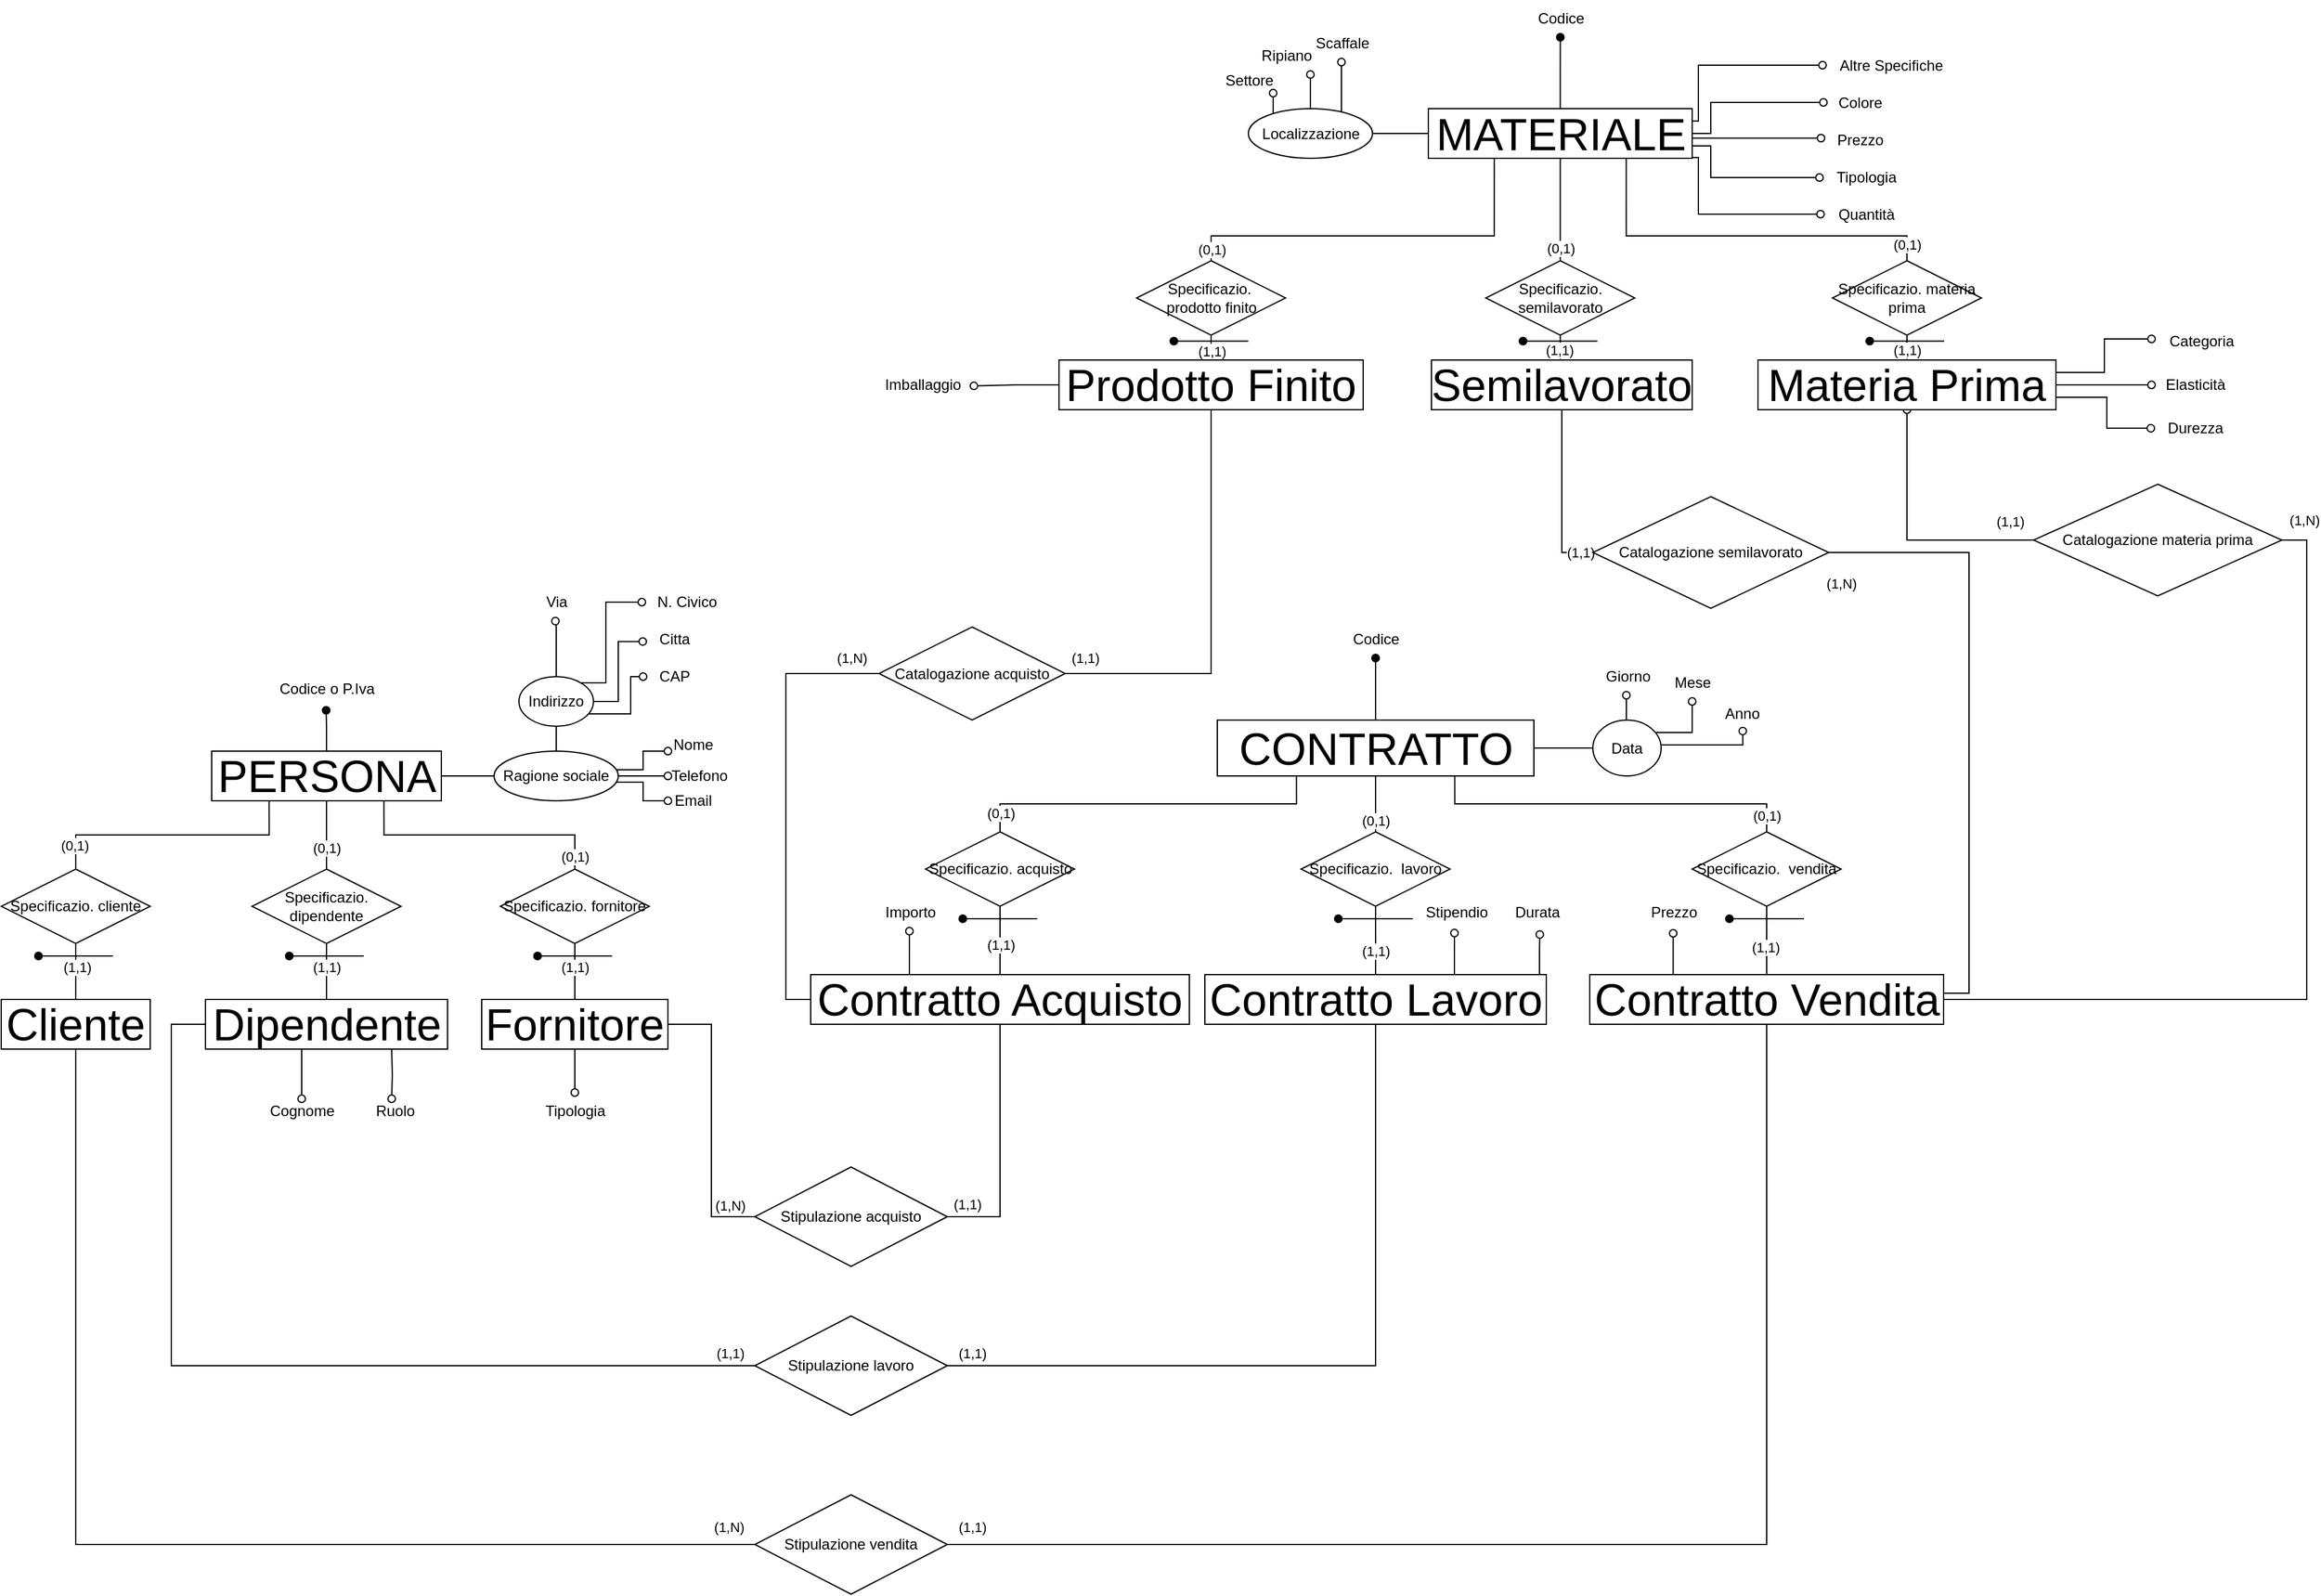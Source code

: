 <mxfile version="20.2.3" type="device"><diagram id="cGDQ92APDk-NgDuj6hKs" name="Pagina-1"><mxGraphModel dx="1447" dy="908" grid="1" gridSize="10" guides="1" tooltips="1" connect="1" arrows="1" fold="1" page="1" pageScale="1" pageWidth="827" pageHeight="1169" math="0" shadow="0"><root><mxCell id="0"/><mxCell id="1" parent="0"/><mxCell id="77M51gVSxTuKEUBWlqWN-36" style="edgeStyle=orthogonalEdgeStyle;rounded=0;orthogonalLoop=1;jettySize=auto;html=1;fontSize=12;endArrow=none;endFill=0;" parent="1" source="77M51gVSxTuKEUBWlqWN-38" target="77M51gVSxTuKEUBWlqWN-54" edge="1"><mxGeometry relative="1" as="geometry"/></mxCell><mxCell id="77M51gVSxTuKEUBWlqWN-37" style="edgeStyle=orthogonalEdgeStyle;rounded=0;orthogonalLoop=1;jettySize=auto;html=1;endArrow=oval;endFill=1;entryX=0.497;entryY=1.072;entryDx=0;entryDy=0;entryPerimeter=0;" parent="1" source="77M51gVSxTuKEUBWlqWN-38" target="77M51gVSxTuKEUBWlqWN-60" edge="1"><mxGeometry relative="1" as="geometry"><mxPoint x="675" y="635" as="targetPoint"/></mxGeometry></mxCell><mxCell id="77M51gVSxTuKEUBWlqWN-38" value="PERSONA" style="whiteSpace=wrap;html=1;align=center;fontSize=36;" parent="1" vertex="1"><mxGeometry x="582.5" y="675" width="185" height="40" as="geometry"/></mxCell><mxCell id="RmqNQM-r9JoCpCHbByQd-4" style="edgeStyle=orthogonalEdgeStyle;rounded=0;orthogonalLoop=1;jettySize=auto;html=1;entryX=0.5;entryY=1;entryDx=0;entryDy=0;endArrow=none;endFill=0;" edge="1" parent="1" source="77M51gVSxTuKEUBWlqWN-44" target="RmqNQM-r9JoCpCHbByQd-1"><mxGeometry relative="1" as="geometry"/></mxCell><mxCell id="RmqNQM-r9JoCpCHbByQd-37" value="(1,1)" style="edgeLabel;html=1;align=center;verticalAlign=middle;resizable=0;points=[];" vertex="1" connectable="0" parent="RmqNQM-r9JoCpCHbByQd-4"><mxGeometry x="0.145" y="-1" relative="1" as="geometry"><mxPoint as="offset"/></mxGeometry></mxCell><mxCell id="77M51gVSxTuKEUBWlqWN-44" value="Cliente" style="whiteSpace=wrap;html=1;align=center;fontSize=36;" parent="1" vertex="1"><mxGeometry x="413" y="875" width="120" height="40" as="geometry"/></mxCell><mxCell id="77M51gVSxTuKEUBWlqWN-45" style="edgeStyle=orthogonalEdgeStyle;rounded=0;orthogonalLoop=1;jettySize=auto;html=1;endArrow=oval;endFill=0;" parent="1" edge="1"><mxGeometry relative="1" as="geometry"><mxPoint x="655" y="955" as="targetPoint"/><Array as="points"><mxPoint x="655" y="925"/><mxPoint x="655" y="925"/></Array><mxPoint x="655" y="915" as="sourcePoint"/></mxGeometry></mxCell><mxCell id="77M51gVSxTuKEUBWlqWN-46" style="edgeStyle=orthogonalEdgeStyle;rounded=0;orthogonalLoop=1;jettySize=auto;html=1;endArrow=oval;endFill=0;" parent="1" edge="1"><mxGeometry relative="1" as="geometry"><mxPoint x="727.5" y="955" as="targetPoint"/><mxPoint x="727.5" y="915" as="sourcePoint"/></mxGeometry></mxCell><mxCell id="RmqNQM-r9JoCpCHbByQd-6" style="edgeStyle=orthogonalEdgeStyle;rounded=0;orthogonalLoop=1;jettySize=auto;html=1;entryX=0.5;entryY=1;entryDx=0;entryDy=0;endArrow=none;endFill=0;" edge="1" parent="1" source="77M51gVSxTuKEUBWlqWN-47" target="RmqNQM-r9JoCpCHbByQd-2"><mxGeometry relative="1" as="geometry"/></mxCell><mxCell id="RmqNQM-r9JoCpCHbByQd-39" value="(1,1)" style="edgeLabel;html=1;align=center;verticalAlign=middle;resizable=0;points=[];" vertex="1" connectable="0" parent="RmqNQM-r9JoCpCHbByQd-6"><mxGeometry x="0.158" relative="1" as="geometry"><mxPoint as="offset"/></mxGeometry></mxCell><mxCell id="77M51gVSxTuKEUBWlqWN-47" value="Dipendente" style="whiteSpace=wrap;html=1;align=center;fontSize=36;" parent="1" vertex="1"><mxGeometry x="577.5" y="875" width="195" height="40" as="geometry"/></mxCell><mxCell id="77M51gVSxTuKEUBWlqWN-48" style="edgeStyle=orthogonalEdgeStyle;rounded=0;orthogonalLoop=1;jettySize=auto;html=1;endArrow=oval;endFill=0;" parent="1" source="77M51gVSxTuKEUBWlqWN-49" target="77M51gVSxTuKEUBWlqWN-68" edge="1"><mxGeometry relative="1" as="geometry"><mxPoint x="875" y="945" as="targetPoint"/></mxGeometry></mxCell><mxCell id="77M51gVSxTuKEUBWlqWN-99" style="edgeStyle=orthogonalEdgeStyle;rounded=0;orthogonalLoop=1;jettySize=auto;html=1;exitX=1;exitY=0.5;exitDx=0;exitDy=0;entryX=0;entryY=0.5;entryDx=0;entryDy=0;endArrow=none;endFill=0;" parent="1" source="77M51gVSxTuKEUBWlqWN-49" target="77M51gVSxTuKEUBWlqWN-105" edge="1"><mxGeometry relative="1" as="geometry"><mxPoint x="995" y="1070" as="targetPoint"/></mxGeometry></mxCell><mxCell id="77M51gVSxTuKEUBWlqWN-175" value="(1,N)" style="edgeLabel;html=1;align=center;verticalAlign=middle;resizable=0;points=[];" parent="77M51gVSxTuKEUBWlqWN-99" vertex="1" connectable="0"><mxGeometry x="0.283" y="-1" relative="1" as="geometry"><mxPoint x="16" y="36" as="offset"/></mxGeometry></mxCell><mxCell id="RmqNQM-r9JoCpCHbByQd-8" style="edgeStyle=orthogonalEdgeStyle;rounded=0;orthogonalLoop=1;jettySize=auto;html=1;endArrow=none;endFill=0;" edge="1" parent="1" source="77M51gVSxTuKEUBWlqWN-49" target="RmqNQM-r9JoCpCHbByQd-3"><mxGeometry relative="1" as="geometry"/></mxCell><mxCell id="RmqNQM-r9JoCpCHbByQd-42" value="(1,1)" style="edgeLabel;html=1;align=center;verticalAlign=middle;resizable=0;points=[];" vertex="1" connectable="0" parent="RmqNQM-r9JoCpCHbByQd-8"><mxGeometry x="0.145" relative="1" as="geometry"><mxPoint as="offset"/></mxGeometry></mxCell><mxCell id="77M51gVSxTuKEUBWlqWN-49" value="Fornitore" style="whiteSpace=wrap;html=1;align=center;fontSize=36;" parent="1" vertex="1"><mxGeometry x="800" y="875" width="150" height="40" as="geometry"/></mxCell><mxCell id="77M51gVSxTuKEUBWlqWN-50" style="edgeStyle=orthogonalEdgeStyle;rounded=0;orthogonalLoop=1;jettySize=auto;html=1;fontSize=12;endArrow=none;endFill=0;" parent="1" source="77M51gVSxTuKEUBWlqWN-54" target="77M51gVSxTuKEUBWlqWN-59" edge="1"><mxGeometry relative="1" as="geometry"/></mxCell><mxCell id="77M51gVSxTuKEUBWlqWN-51" style="edgeStyle=orthogonalEdgeStyle;rounded=0;orthogonalLoop=1;jettySize=auto;html=1;endArrow=oval;endFill=0;" parent="1" source="77M51gVSxTuKEUBWlqWN-54" edge="1"><mxGeometry relative="1" as="geometry"><mxPoint x="950" y="675" as="targetPoint"/><Array as="points"><mxPoint x="930" y="690"/><mxPoint x="930" y="675"/></Array></mxGeometry></mxCell><mxCell id="77M51gVSxTuKEUBWlqWN-52" style="edgeStyle=orthogonalEdgeStyle;rounded=0;orthogonalLoop=1;jettySize=auto;html=1;endArrow=oval;endFill=0;" parent="1" source="77M51gVSxTuKEUBWlqWN-54" edge="1"><mxGeometry relative="1" as="geometry"><mxPoint x="950" y="695" as="targetPoint"/></mxGeometry></mxCell><mxCell id="77M51gVSxTuKEUBWlqWN-53" style="edgeStyle=orthogonalEdgeStyle;rounded=0;orthogonalLoop=1;jettySize=auto;html=1;endArrow=oval;endFill=0;" parent="1" source="77M51gVSxTuKEUBWlqWN-54" edge="1"><mxGeometry relative="1" as="geometry"><mxPoint x="950" y="715" as="targetPoint"/><Array as="points"><mxPoint x="930" y="700"/><mxPoint x="930" y="715"/></Array></mxGeometry></mxCell><mxCell id="77M51gVSxTuKEUBWlqWN-54" value="Ragione sociale" style="ellipse;whiteSpace=wrap;html=1;align=center;fontSize=12;fillColor=none;" parent="1" vertex="1"><mxGeometry x="810" y="675" width="100" height="40" as="geometry"/></mxCell><mxCell id="77M51gVSxTuKEUBWlqWN-55" style="edgeStyle=orthogonalEdgeStyle;rounded=0;orthogonalLoop=1;jettySize=auto;html=1;fontSize=12;endArrow=oval;endFill=0;exitX=0.5;exitY=0;exitDx=0;exitDy=0;entryX=0.484;entryY=1.01;entryDx=0;entryDy=0;entryPerimeter=0;" parent="1" source="77M51gVSxTuKEUBWlqWN-59" target="77M51gVSxTuKEUBWlqWN-61" edge="1"><mxGeometry relative="1" as="geometry"><mxPoint x="860" y="575" as="targetPoint"/><Array as="points"><mxPoint x="860" y="575"/></Array></mxGeometry></mxCell><mxCell id="77M51gVSxTuKEUBWlqWN-57" style="edgeStyle=orthogonalEdgeStyle;rounded=0;orthogonalLoop=1;jettySize=auto;html=1;endArrow=oval;endFill=0;entryX=-0.006;entryY=0.557;entryDx=0;entryDy=0;entryPerimeter=0;" parent="1" source="77M51gVSxTuKEUBWlqWN-59" target="77M51gVSxTuKEUBWlqWN-63" edge="1"><mxGeometry relative="1" as="geometry"><mxPoint x="910" y="595" as="targetPoint"/></mxGeometry></mxCell><mxCell id="77M51gVSxTuKEUBWlqWN-58" style="edgeStyle=orthogonalEdgeStyle;rounded=0;orthogonalLoop=1;jettySize=auto;html=1;endArrow=oval;endFill=0;" parent="1" source="77M51gVSxTuKEUBWlqWN-59" edge="1"><mxGeometry relative="1" as="geometry"><mxPoint x="930" y="615" as="targetPoint"/><Array as="points"><mxPoint x="920" y="645"/><mxPoint x="920" y="615"/></Array></mxGeometry></mxCell><mxCell id="MguSFii2Rs7cZmS8nXH--1" style="edgeStyle=orthogonalEdgeStyle;rounded=0;orthogonalLoop=1;jettySize=auto;html=1;entryX=-0.015;entryY=0.512;entryDx=0;entryDy=0;entryPerimeter=0;endArrow=oval;endFill=0;" parent="1" source="77M51gVSxTuKEUBWlqWN-59" target="77M51gVSxTuKEUBWlqWN-62" edge="1"><mxGeometry relative="1" as="geometry"><Array as="points"><mxPoint x="900" y="620"/><mxPoint x="900" y="555"/><mxPoint x="929" y="555"/></Array></mxGeometry></mxCell><mxCell id="77M51gVSxTuKEUBWlqWN-59" value="Indirizzo" style="ellipse;whiteSpace=wrap;html=1;align=center;fontSize=12;fillColor=none;" parent="1" vertex="1"><mxGeometry x="830" y="615" width="60" height="40" as="geometry"/></mxCell><mxCell id="77M51gVSxTuKEUBWlqWN-60" value="Codice o P.Iva" style="text;html=1;align=center;verticalAlign=middle;resizable=0;points=[];autosize=1;strokeColor=none;fillColor=none;" parent="1" vertex="1"><mxGeometry x="625" y="610" width="100" height="30" as="geometry"/></mxCell><mxCell id="77M51gVSxTuKEUBWlqWN-61" value="Via" style="text;html=1;align=center;verticalAlign=middle;resizable=0;points=[];autosize=1;strokeColor=none;fillColor=none;" parent="1" vertex="1"><mxGeometry x="840" y="540" width="40" height="30" as="geometry"/></mxCell><mxCell id="77M51gVSxTuKEUBWlqWN-62" value="N. Civico" style="text;html=1;align=center;verticalAlign=middle;resizable=0;points=[];autosize=1;strokeColor=none;fillColor=none;" parent="1" vertex="1"><mxGeometry x="930" y="540" width="70" height="30" as="geometry"/></mxCell><mxCell id="77M51gVSxTuKEUBWlqWN-63" value="Citta" style="text;html=1;align=center;verticalAlign=middle;resizable=0;points=[];autosize=1;strokeColor=none;fillColor=none;" parent="1" vertex="1"><mxGeometry x="930" y="570" width="50" height="30" as="geometry"/></mxCell><mxCell id="77M51gVSxTuKEUBWlqWN-64" value="CAP" style="text;html=1;align=center;verticalAlign=middle;resizable=0;points=[];autosize=1;strokeColor=none;fillColor=none;" parent="1" vertex="1"><mxGeometry x="930" y="600" width="50" height="30" as="geometry"/></mxCell><mxCell id="77M51gVSxTuKEUBWlqWN-65" value="Nome" style="text;html=1;align=center;verticalAlign=middle;resizable=0;points=[];autosize=1;strokeColor=none;fillColor=none;" parent="1" vertex="1"><mxGeometry x="940" y="655" width="60" height="30" as="geometry"/></mxCell><mxCell id="77M51gVSxTuKEUBWlqWN-66" value="Telefono" style="text;html=1;align=center;verticalAlign=middle;resizable=0;points=[];autosize=1;strokeColor=none;fillColor=none;" parent="1" vertex="1"><mxGeometry x="940" y="680" width="70" height="30" as="geometry"/></mxCell><mxCell id="77M51gVSxTuKEUBWlqWN-67" value="Email" style="text;html=1;align=center;verticalAlign=middle;resizable=0;points=[];autosize=1;strokeColor=none;fillColor=none;" parent="1" vertex="1"><mxGeometry x="945" y="700" width="50" height="30" as="geometry"/></mxCell><mxCell id="77M51gVSxTuKEUBWlqWN-68" value="Tipologia" style="text;html=1;align=center;verticalAlign=middle;resizable=0;points=[];autosize=1;strokeColor=none;fillColor=none;" parent="1" vertex="1"><mxGeometry x="840" y="950" width="70" height="30" as="geometry"/></mxCell><mxCell id="77M51gVSxTuKEUBWlqWN-69" value="Cognome" style="text;html=1;align=center;verticalAlign=middle;resizable=0;points=[];autosize=1;strokeColor=none;fillColor=none;" parent="1" vertex="1"><mxGeometry x="615" y="950" width="80" height="30" as="geometry"/></mxCell><mxCell id="77M51gVSxTuKEUBWlqWN-70" value="Ruolo" style="text;html=1;align=center;verticalAlign=middle;resizable=0;points=[];autosize=1;strokeColor=none;fillColor=none;" parent="1" vertex="1"><mxGeometry x="705" y="950" width="50" height="30" as="geometry"/></mxCell><mxCell id="77M51gVSxTuKEUBWlqWN-71" style="edgeStyle=orthogonalEdgeStyle;rounded=0;orthogonalLoop=1;jettySize=auto;html=1;endArrow=oval;endFill=1;" parent="1" source="77M51gVSxTuKEUBWlqWN-73" target="77M51gVSxTuKEUBWlqWN-86" edge="1"><mxGeometry relative="1" as="geometry"><mxPoint x="1527.5" y="605" as="targetPoint"/></mxGeometry></mxCell><mxCell id="77M51gVSxTuKEUBWlqWN-72" value="" style="edgeStyle=orthogonalEdgeStyle;rounded=0;orthogonalLoop=1;jettySize=auto;html=1;endArrow=none;endFill=0;exitX=1;exitY=0.5;exitDx=0;exitDy=0;" parent="1" source="77M51gVSxTuKEUBWlqWN-73" target="77M51gVSxTuKEUBWlqWN-90" edge="1"><mxGeometry relative="1" as="geometry"><mxPoint x="1740.0" y="677.545" as="sourcePoint"/></mxGeometry></mxCell><mxCell id="77M51gVSxTuKEUBWlqWN-73" value="CONTRATTO" style="whiteSpace=wrap;html=1;align=center;fontSize=36;" parent="1" vertex="1"><mxGeometry x="1392.5" y="650" width="255" height="45" as="geometry"/></mxCell><mxCell id="77M51gVSxTuKEUBWlqWN-104" style="edgeStyle=orthogonalEdgeStyle;rounded=0;orthogonalLoop=1;jettySize=auto;html=1;exitX=0.25;exitY=0;exitDx=0;exitDy=0;entryX=0.492;entryY=1;entryDx=0;entryDy=0;entryPerimeter=0;endArrow=oval;endFill=0;" parent="1" source="77M51gVSxTuKEUBWlqWN-80" target="77M51gVSxTuKEUBWlqWN-95" edge="1"><mxGeometry relative="1" as="geometry"/></mxCell><mxCell id="77M51gVSxTuKEUBWlqWN-119" style="edgeStyle=orthogonalEdgeStyle;rounded=0;orthogonalLoop=1;jettySize=auto;html=1;entryX=0;entryY=0.5;entryDx=0;entryDy=0;endArrow=none;endFill=0;exitX=0;exitY=0.5;exitDx=0;exitDy=0;" parent="1" source="77M51gVSxTuKEUBWlqWN-80" target="77M51gVSxTuKEUBWlqWN-118" edge="1"><mxGeometry relative="1" as="geometry"/></mxCell><mxCell id="77M51gVSxTuKEUBWlqWN-182" value="(1,N)" style="edgeLabel;html=1;align=center;verticalAlign=middle;resizable=0;points=[];" parent="77M51gVSxTuKEUBWlqWN-119" vertex="1" connectable="0"><mxGeometry x="0.692" y="-2" relative="1" as="geometry"><mxPoint x="33" y="-15" as="offset"/></mxGeometry></mxCell><mxCell id="RmqNQM-r9JoCpCHbByQd-13" style="edgeStyle=orthogonalEdgeStyle;rounded=0;orthogonalLoop=1;jettySize=auto;html=1;entryX=0.5;entryY=1;entryDx=0;entryDy=0;endArrow=none;endFill=0;" edge="1" parent="1" source="77M51gVSxTuKEUBWlqWN-80" target="RmqNQM-r9JoCpCHbByQd-10"><mxGeometry relative="1" as="geometry"/></mxCell><mxCell id="RmqNQM-r9JoCpCHbByQd-43" value="(1,1)" style="edgeLabel;html=1;align=center;verticalAlign=middle;resizable=0;points=[];" vertex="1" connectable="0" parent="RmqNQM-r9JoCpCHbByQd-13"><mxGeometry x="-0.135" relative="1" as="geometry"><mxPoint as="offset"/></mxGeometry></mxCell><mxCell id="77M51gVSxTuKEUBWlqWN-80" value="Contratto Acquisto" style="whiteSpace=wrap;html=1;align=center;fontSize=36;" parent="1" vertex="1"><mxGeometry x="1065" y="855" width="305" height="40" as="geometry"/></mxCell><mxCell id="77M51gVSxTuKEUBWlqWN-113" style="edgeStyle=orthogonalEdgeStyle;rounded=0;orthogonalLoop=1;jettySize=auto;html=1;exitX=0.25;exitY=0;exitDx=0;exitDy=0;entryX=0.495;entryY=1.058;entryDx=0;entryDy=0;entryPerimeter=0;endArrow=oval;endFill=0;" parent="1" source="77M51gVSxTuKEUBWlqWN-82" target="77M51gVSxTuKEUBWlqWN-97" edge="1"><mxGeometry relative="1" as="geometry"/></mxCell><mxCell id="77M51gVSxTuKEUBWlqWN-168" style="edgeStyle=orthogonalEdgeStyle;rounded=0;orthogonalLoop=1;jettySize=auto;html=1;entryX=1;entryY=0.5;entryDx=0;entryDy=0;endArrow=none;endFill=0;exitX=1;exitY=0.5;exitDx=0;exitDy=0;" parent="1" source="77M51gVSxTuKEUBWlqWN-82" target="77M51gVSxTuKEUBWlqWN-122" edge="1"><mxGeometry relative="1" as="geometry"><Array as="points"><mxPoint x="1978" y="870"/><mxPoint x="1998" y="870"/><mxPoint x="1998" y="515"/></Array></mxGeometry></mxCell><mxCell id="77M51gVSxTuKEUBWlqWN-183" value="(1,N)" style="edgeLabel;html=1;align=center;verticalAlign=middle;resizable=0;points=[];" parent="77M51gVSxTuKEUBWlqWN-168" vertex="1" connectable="0"><mxGeometry x="0.913" y="-2" relative="1" as="geometry"><mxPoint x="-12" y="27" as="offset"/></mxGeometry></mxCell><mxCell id="77M51gVSxTuKEUBWlqWN-169" style="edgeStyle=orthogonalEdgeStyle;rounded=0;orthogonalLoop=1;jettySize=auto;html=1;entryX=1;entryY=0.5;entryDx=0;entryDy=0;endArrow=none;endFill=0;" parent="1" source="77M51gVSxTuKEUBWlqWN-82" target="77M51gVSxTuKEUBWlqWN-123" edge="1"><mxGeometry relative="1" as="geometry"/></mxCell><mxCell id="77M51gVSxTuKEUBWlqWN-184" value="(1,N)" style="edgeLabel;html=1;align=center;verticalAlign=middle;resizable=0;points=[];" parent="77M51gVSxTuKEUBWlqWN-169" vertex="1" connectable="0"><mxGeometry x="0.913" y="2" relative="1" as="geometry"><mxPoint y="-26" as="offset"/></mxGeometry></mxCell><mxCell id="RmqNQM-r9JoCpCHbByQd-17" style="edgeStyle=orthogonalEdgeStyle;rounded=0;orthogonalLoop=1;jettySize=auto;html=1;entryX=0.5;entryY=1;entryDx=0;entryDy=0;endArrow=none;endFill=0;" edge="1" parent="1" source="77M51gVSxTuKEUBWlqWN-82" target="RmqNQM-r9JoCpCHbByQd-12"><mxGeometry relative="1" as="geometry"/></mxCell><mxCell id="RmqNQM-r9JoCpCHbByQd-47" value="(1,1)" style="edgeLabel;html=1;align=center;verticalAlign=middle;resizable=0;points=[];" vertex="1" connectable="0" parent="RmqNQM-r9JoCpCHbByQd-17"><mxGeometry x="-0.184" y="1" relative="1" as="geometry"><mxPoint as="offset"/></mxGeometry></mxCell><mxCell id="77M51gVSxTuKEUBWlqWN-82" value="Contratto Vendita" style="whiteSpace=wrap;html=1;align=center;fontSize=36;" parent="1" vertex="1"><mxGeometry x="1692.5" y="855" width="285" height="40" as="geometry"/></mxCell><mxCell id="77M51gVSxTuKEUBWlqWN-111" style="edgeStyle=orthogonalEdgeStyle;rounded=0;orthogonalLoop=1;jettySize=auto;html=1;exitX=0.25;exitY=0;exitDx=0;exitDy=0;entryX=0.479;entryY=1.052;entryDx=0;entryDy=0;entryPerimeter=0;endArrow=oval;endFill=0;" parent="1" target="77M51gVSxTuKEUBWlqWN-96" edge="1"><mxGeometry relative="1" as="geometry"><mxPoint x="1621.25" y="855" as="sourcePoint"/></mxGeometry></mxCell><mxCell id="77M51gVSxTuKEUBWlqWN-112" style="edgeStyle=orthogonalEdgeStyle;rounded=0;orthogonalLoop=1;jettySize=auto;html=1;exitX=0.367;exitY=-0.002;exitDx=0;exitDy=0;entryX=0.538;entryY=1.09;entryDx=0;entryDy=0;entryPerimeter=0;endArrow=oval;endFill=0;exitPerimeter=0;" parent="1" target="77M51gVSxTuKEUBWlqWN-94" edge="1"><mxGeometry relative="1" as="geometry"><Array as="points"><mxPoint x="1652" y="855"/><mxPoint x="1652" y="835"/></Array><mxPoint x="1653.425" y="854.92" as="sourcePoint"/></mxGeometry></mxCell><mxCell id="RmqNQM-r9JoCpCHbByQd-15" style="edgeStyle=orthogonalEdgeStyle;rounded=0;orthogonalLoop=1;jettySize=auto;html=1;exitX=0.5;exitY=0;exitDx=0;exitDy=0;entryX=0.5;entryY=1;entryDx=0;entryDy=0;endArrow=none;endFill=0;" edge="1" parent="1" source="77M51gVSxTuKEUBWlqWN-85" target="RmqNQM-r9JoCpCHbByQd-11"><mxGeometry relative="1" as="geometry"/></mxCell><mxCell id="RmqNQM-r9JoCpCHbByQd-45" value="(1,1)" style="edgeLabel;html=1;align=center;verticalAlign=middle;resizable=0;points=[];" vertex="1" connectable="0" parent="RmqNQM-r9JoCpCHbByQd-15"><mxGeometry x="-0.284" relative="1" as="geometry"><mxPoint as="offset"/></mxGeometry></mxCell><mxCell id="77M51gVSxTuKEUBWlqWN-85" value="Contratto Lavoro" style="whiteSpace=wrap;html=1;align=center;fontSize=36;" parent="1" vertex="1"><mxGeometry x="1382.5" y="855" width="275" height="40" as="geometry"/></mxCell><mxCell id="77M51gVSxTuKEUBWlqWN-86" value="Codice" style="text;html=1;align=center;verticalAlign=middle;resizable=0;points=[];autosize=1;strokeColor=none;fillColor=none;" parent="1" vertex="1"><mxGeometry x="1490" y="570" width="60" height="30" as="geometry"/></mxCell><mxCell id="77M51gVSxTuKEUBWlqWN-87" style="edgeStyle=orthogonalEdgeStyle;rounded=0;orthogonalLoop=1;jettySize=auto;html=1;endArrow=oval;endFill=0;" parent="1" source="77M51gVSxTuKEUBWlqWN-90" edge="1"><mxGeometry relative="1" as="geometry"><mxPoint x="1722" y="630" as="targetPoint"/><Array as="points"><mxPoint x="1723" y="630"/></Array></mxGeometry></mxCell><mxCell id="77M51gVSxTuKEUBWlqWN-88" style="edgeStyle=orthogonalEdgeStyle;rounded=0;orthogonalLoop=1;jettySize=auto;html=1;endArrow=oval;endFill=0;" parent="1" source="77M51gVSxTuKEUBWlqWN-90" target="77M51gVSxTuKEUBWlqWN-92" edge="1"><mxGeometry relative="1" as="geometry"><mxPoint x="1780" y="630" as="targetPoint"/><Array as="points"><mxPoint x="1775" y="660"/></Array></mxGeometry></mxCell><mxCell id="77M51gVSxTuKEUBWlqWN-89" style="edgeStyle=orthogonalEdgeStyle;rounded=0;orthogonalLoop=1;jettySize=auto;html=1;endArrow=oval;endFill=0;entryX=0.515;entryY=0.961;entryDx=0;entryDy=0;entryPerimeter=0;" parent="1" source="77M51gVSxTuKEUBWlqWN-90" target="77M51gVSxTuKEUBWlqWN-93" edge="1"><mxGeometry relative="1" as="geometry"><mxPoint x="1790" y="650" as="targetPoint"/><Array as="points"><mxPoint x="1816" y="670"/></Array></mxGeometry></mxCell><mxCell id="77M51gVSxTuKEUBWlqWN-90" value="Data" style="ellipse;whiteSpace=wrap;html=1;align=center;" parent="1" vertex="1"><mxGeometry x="1695" y="650" width="55" height="45" as="geometry"/></mxCell><mxCell id="77M51gVSxTuKEUBWlqWN-91" value="Giorno" style="text;html=1;align=center;verticalAlign=middle;resizable=0;points=[];autosize=1;strokeColor=none;fillColor=none;" parent="1" vertex="1"><mxGeometry x="1692.5" y="600" width="60" height="30" as="geometry"/></mxCell><mxCell id="77M51gVSxTuKEUBWlqWN-92" value="Mese" style="text;html=1;align=center;verticalAlign=middle;resizable=0;points=[];autosize=1;strokeColor=none;fillColor=none;" parent="1" vertex="1"><mxGeometry x="1750" y="605" width="50" height="30" as="geometry"/></mxCell><mxCell id="77M51gVSxTuKEUBWlqWN-93" value="Anno" style="text;html=1;align=center;verticalAlign=middle;resizable=0;points=[];autosize=1;strokeColor=none;fillColor=none;" parent="1" vertex="1"><mxGeometry x="1790" y="630" width="50" height="30" as="geometry"/></mxCell><mxCell id="77M51gVSxTuKEUBWlqWN-94" value="Durata" style="text;html=1;align=center;verticalAlign=middle;resizable=0;points=[];autosize=1;strokeColor=none;fillColor=none;" parent="1" vertex="1"><mxGeometry x="1620" y="790" width="60" height="30" as="geometry"/></mxCell><mxCell id="77M51gVSxTuKEUBWlqWN-95" value="Importo" style="text;html=1;align=center;verticalAlign=middle;resizable=0;points=[];autosize=1;strokeColor=none;fillColor=none;" parent="1" vertex="1"><mxGeometry x="1115" y="790" width="60" height="30" as="geometry"/></mxCell><mxCell id="77M51gVSxTuKEUBWlqWN-96" value="Stipendio" style="text;html=1;align=center;verticalAlign=middle;resizable=0;points=[];autosize=1;strokeColor=none;fillColor=none;" parent="1" vertex="1"><mxGeometry x="1550" y="790" width="70" height="30" as="geometry"/></mxCell><mxCell id="77M51gVSxTuKEUBWlqWN-97" value="Prezzo" style="text;html=1;align=center;verticalAlign=middle;resizable=0;points=[];autosize=1;strokeColor=none;fillColor=none;" parent="1" vertex="1"><mxGeometry x="1730" y="790" width="60" height="30" as="geometry"/></mxCell><mxCell id="77M51gVSxTuKEUBWlqWN-101" style="edgeStyle=orthogonalEdgeStyle;rounded=0;orthogonalLoop=1;jettySize=auto;html=1;entryX=0.5;entryY=1;entryDx=0;entryDy=0;exitX=1;exitY=0.5;exitDx=0;exitDy=0;endArrow=none;endFill=0;" parent="1" source="77M51gVSxTuKEUBWlqWN-105" target="77M51gVSxTuKEUBWlqWN-80" edge="1"><mxGeometry relative="1" as="geometry"><mxPoint x="1110" y="1050" as="sourcePoint"/></mxGeometry></mxCell><mxCell id="77M51gVSxTuKEUBWlqWN-176" value="(1,1)" style="edgeLabel;html=1;align=center;verticalAlign=middle;resizable=0;points=[];" parent="77M51gVSxTuKEUBWlqWN-101" vertex="1" connectable="0"><mxGeometry x="-0.04" y="1" relative="1" as="geometry"><mxPoint x="-26" y="42" as="offset"/></mxGeometry></mxCell><mxCell id="77M51gVSxTuKEUBWlqWN-105" value="Stipulazione acquisto" style="shape=rhombus;perimeter=rhombusPerimeter;whiteSpace=wrap;html=1;align=center;" parent="1" vertex="1"><mxGeometry x="1020" y="1010" width="155" height="80" as="geometry"/></mxCell><mxCell id="77M51gVSxTuKEUBWlqWN-107" style="edgeStyle=orthogonalEdgeStyle;rounded=0;orthogonalLoop=1;jettySize=auto;html=1;entryX=0.5;entryY=1;entryDx=0;entryDy=0;exitX=1;exitY=0.5;exitDx=0;exitDy=0;endArrow=none;endFill=0;" parent="1" source="77M51gVSxTuKEUBWlqWN-108" target="77M51gVSxTuKEUBWlqWN-85" edge="1"><mxGeometry relative="1" as="geometry"><mxPoint x="1100" y="1215" as="sourcePoint"/><mxPoint x="1207.5" y="1060.0" as="targetPoint"/></mxGeometry></mxCell><mxCell id="77M51gVSxTuKEUBWlqWN-179" value="(1,1)" style="edgeLabel;html=1;align=center;verticalAlign=middle;resizable=0;points=[];" parent="77M51gVSxTuKEUBWlqWN-107" vertex="1" connectable="0"><mxGeometry x="-0.895" y="1" relative="1" as="geometry"><mxPoint x="-13" y="-9" as="offset"/></mxGeometry></mxCell><mxCell id="77M51gVSxTuKEUBWlqWN-108" value="Stipulazione lavoro" style="shape=rhombus;perimeter=rhombusPerimeter;whiteSpace=wrap;html=1;align=center;" parent="1" vertex="1"><mxGeometry x="1020" y="1130" width="155" height="80" as="geometry"/></mxCell><mxCell id="77M51gVSxTuKEUBWlqWN-114" style="edgeStyle=orthogonalEdgeStyle;rounded=0;orthogonalLoop=1;jettySize=auto;html=1;entryX=0;entryY=0.5;entryDx=0;entryDy=0;endArrow=none;endFill=0;exitX=0;exitY=0.5;exitDx=0;exitDy=0;" parent="1" source="77M51gVSxTuKEUBWlqWN-47" target="77M51gVSxTuKEUBWlqWN-108" edge="1"><mxGeometry relative="1" as="geometry"><mxPoint x="995" y="1200" as="targetPoint"/><mxPoint x="550" y="890" as="sourcePoint"/><Array as="points"><mxPoint x="550" y="895"/><mxPoint x="550" y="1170"/></Array></mxGeometry></mxCell><mxCell id="77M51gVSxTuKEUBWlqWN-177" value="(1,1)" style="edgeLabel;html=1;align=center;verticalAlign=middle;resizable=0;points=[];" parent="77M51gVSxTuKEUBWlqWN-114" vertex="1" connectable="0"><mxGeometry x="0.867" y="-2" relative="1" as="geometry"><mxPoint x="31" y="-12" as="offset"/></mxGeometry></mxCell><mxCell id="77M51gVSxTuKEUBWlqWN-115" style="edgeStyle=orthogonalEdgeStyle;rounded=0;orthogonalLoop=1;jettySize=auto;html=1;entryX=0.5;entryY=1;entryDx=0;entryDy=0;exitX=1;exitY=0.5;exitDx=0;exitDy=0;endArrow=none;endFill=0;" parent="1" source="77M51gVSxTuKEUBWlqWN-116" target="77M51gVSxTuKEUBWlqWN-82" edge="1"><mxGeometry relative="1" as="geometry"><mxPoint x="1100" y="1320" as="sourcePoint"/><mxPoint x="1520" y="1000" as="targetPoint"/><Array as="points"><mxPoint x="1835" y="1314"/></Array></mxGeometry></mxCell><mxCell id="77M51gVSxTuKEUBWlqWN-181" value="(1,1)" style="edgeLabel;html=1;align=center;verticalAlign=middle;resizable=0;points=[];" parent="77M51gVSxTuKEUBWlqWN-115" vertex="1" connectable="0"><mxGeometry x="-0.91" y="-1" relative="1" as="geometry"><mxPoint x="-29" y="-15" as="offset"/></mxGeometry></mxCell><mxCell id="77M51gVSxTuKEUBWlqWN-116" value="Stipulazione vendita" style="shape=rhombus;perimeter=rhombusPerimeter;whiteSpace=wrap;html=1;align=center;" parent="1" vertex="1"><mxGeometry x="1020" y="1274" width="155" height="80" as="geometry"/></mxCell><mxCell id="77M51gVSxTuKEUBWlqWN-117" style="edgeStyle=orthogonalEdgeStyle;rounded=0;orthogonalLoop=1;jettySize=auto;html=1;entryX=0;entryY=0.5;entryDx=0;entryDy=0;endArrow=none;endFill=0;exitX=0.5;exitY=1;exitDx=0;exitDy=0;" parent="1" source="77M51gVSxTuKEUBWlqWN-44" target="77M51gVSxTuKEUBWlqWN-116" edge="1"><mxGeometry relative="1" as="geometry"><mxPoint x="995" y="1334" as="targetPoint"/><mxPoint x="470" y="920" as="sourcePoint"/><Array as="points"><mxPoint x="473" y="1314"/></Array></mxGeometry></mxCell><mxCell id="77M51gVSxTuKEUBWlqWN-180" value="(1,N)" style="edgeLabel;html=1;align=center;verticalAlign=middle;resizable=0;points=[];" parent="77M51gVSxTuKEUBWlqWN-117" vertex="1" connectable="0"><mxGeometry x="0.903" y="-3" relative="1" as="geometry"><mxPoint x="25" y="-17" as="offset"/></mxGeometry></mxCell><mxCell id="77M51gVSxTuKEUBWlqWN-120" style="edgeStyle=orthogonalEdgeStyle;rounded=0;orthogonalLoop=1;jettySize=auto;html=1;endArrow=none;endFill=0;exitX=1;exitY=0.5;exitDx=0;exitDy=0;entryX=0.5;entryY=1;entryDx=0;entryDy=0;" parent="1" source="77M51gVSxTuKEUBWlqWN-118" target="77M51gVSxTuKEUBWlqWN-143" edge="1"><mxGeometry relative="1" as="geometry"><mxPoint x="1320" y="440" as="targetPoint"/></mxGeometry></mxCell><mxCell id="77M51gVSxTuKEUBWlqWN-187" value="(1,1)" style="edgeLabel;html=1;align=center;verticalAlign=middle;resizable=0;points=[];" parent="77M51gVSxTuKEUBWlqWN-120" vertex="1" connectable="0"><mxGeometry x="-0.805" relative="1" as="geometry"><mxPoint x="-16" y="-13" as="offset"/></mxGeometry></mxCell><mxCell id="77M51gVSxTuKEUBWlqWN-118" value="Catalogazione acquisto" style="shape=rhombus;perimeter=rhombusPerimeter;whiteSpace=wrap;html=1;align=center;" parent="1" vertex="1"><mxGeometry x="1120" y="575" width="150" height="75" as="geometry"/></mxCell><mxCell id="77M51gVSxTuKEUBWlqWN-170" style="edgeStyle=orthogonalEdgeStyle;rounded=0;orthogonalLoop=1;jettySize=auto;html=1;entryX=0.5;entryY=1;entryDx=0;entryDy=0;endArrow=none;endFill=0;exitX=0;exitY=0.5;exitDx=0;exitDy=0;" parent="1" source="77M51gVSxTuKEUBWlqWN-122" target="77M51gVSxTuKEUBWlqWN-144" edge="1"><mxGeometry relative="1" as="geometry"/></mxCell><mxCell id="77M51gVSxTuKEUBWlqWN-186" value="(1,1)" style="edgeLabel;html=1;align=center;verticalAlign=middle;resizable=0;points=[];" parent="77M51gVSxTuKEUBWlqWN-170" vertex="1" connectable="0"><mxGeometry x="-0.294" y="3" relative="1" as="geometry"><mxPoint x="18" y="24" as="offset"/></mxGeometry></mxCell><mxCell id="77M51gVSxTuKEUBWlqWN-122" value="Catalogazione semilavorato" style="shape=rhombus;perimeter=rhombusPerimeter;whiteSpace=wrap;html=1;align=center;" parent="1" vertex="1"><mxGeometry x="1695" y="470" width="190" height="90" as="geometry"/></mxCell><mxCell id="77M51gVSxTuKEUBWlqWN-174" style="edgeStyle=orthogonalEdgeStyle;rounded=0;orthogonalLoop=1;jettySize=auto;html=1;entryX=0.5;entryY=1;entryDx=0;entryDy=0;endArrow=oval;endFill=0;exitX=0;exitY=0.5;exitDx=0;exitDy=0;" parent="1" source="77M51gVSxTuKEUBWlqWN-123" target="77M51gVSxTuKEUBWlqWN-141" edge="1"><mxGeometry relative="1" as="geometry"/></mxCell><mxCell id="77M51gVSxTuKEUBWlqWN-185" value="(1,1)" style="edgeLabel;html=1;align=center;verticalAlign=middle;resizable=0;points=[];" parent="77M51gVSxTuKEUBWlqWN-174" vertex="1" connectable="0"><mxGeometry x="-0.646" y="-3" relative="1" as="geometry"><mxPoint x="17" y="-12" as="offset"/></mxGeometry></mxCell><mxCell id="77M51gVSxTuKEUBWlqWN-123" value="Catalogazione materia prima" style="shape=rhombus;perimeter=rhombusPerimeter;whiteSpace=wrap;html=1;align=center;" parent="1" vertex="1"><mxGeometry x="2050" y="460" width="200" height="90" as="geometry"/></mxCell><mxCell id="77M51gVSxTuKEUBWlqWN-125" style="edgeStyle=orthogonalEdgeStyle;rounded=0;orthogonalLoop=1;jettySize=auto;html=1;endArrow=oval;endFill=1;" parent="1" source="77M51gVSxTuKEUBWlqWN-132" target="77M51gVSxTuKEUBWlqWN-145" edge="1"><mxGeometry relative="1" as="geometry"><mxPoint x="1665" y="97.5" as="targetPoint"/></mxGeometry></mxCell><mxCell id="77M51gVSxTuKEUBWlqWN-126" style="edgeStyle=orthogonalEdgeStyle;rounded=0;orthogonalLoop=1;jettySize=auto;html=1;endArrow=oval;endFill=0;entryX=-0.035;entryY=0.517;entryDx=0;entryDy=0;entryPerimeter=0;exitX=1;exitY=0.75;exitDx=0;exitDy=0;" parent="1" source="77M51gVSxTuKEUBWlqWN-132" target="77M51gVSxTuKEUBWlqWN-146" edge="1"><mxGeometry relative="1" as="geometry"><mxPoint x="1710" y="117.5" as="targetPoint"/><Array as="points"><mxPoint x="1790" y="187.5"/><mxPoint x="1790" y="213.5"/></Array></mxGeometry></mxCell><mxCell id="77M51gVSxTuKEUBWlqWN-127" style="edgeStyle=orthogonalEdgeStyle;rounded=0;orthogonalLoop=1;jettySize=auto;html=1;endArrow=oval;endFill=0;" parent="1" source="77M51gVSxTuKEUBWlqWN-132" target="77M51gVSxTuKEUBWlqWN-147" edge="1"><mxGeometry relative="1" as="geometry"><mxPoint x="1760" y="127.5" as="targetPoint"/><Array as="points"><mxPoint x="1780" y="167.5"/><mxPoint x="1780" y="122.5"/></Array></mxGeometry></mxCell><mxCell id="77M51gVSxTuKEUBWlqWN-128" style="edgeStyle=orthogonalEdgeStyle;rounded=0;orthogonalLoop=1;jettySize=auto;html=1;endArrow=oval;endFill=0;entryX=0.012;entryY=0.501;entryDx=0;entryDy=0;entryPerimeter=0;" parent="1" source="77M51gVSxTuKEUBWlqWN-132" target="77M51gVSxTuKEUBWlqWN-148" edge="1"><mxGeometry relative="1" as="geometry"><mxPoint x="1780" y="147.5" as="targetPoint"/><Array as="points"><mxPoint x="1790" y="177.5"/><mxPoint x="1790" y="152.5"/></Array></mxGeometry></mxCell><mxCell id="77M51gVSxTuKEUBWlqWN-129" style="edgeStyle=orthogonalEdgeStyle;rounded=0;orthogonalLoop=1;jettySize=auto;html=1;endArrow=oval;endFill=0;entryX=-0.02;entryY=0.458;entryDx=0;entryDy=0;entryPerimeter=0;" parent="1" source="77M51gVSxTuKEUBWlqWN-132" target="77M51gVSxTuKEUBWlqWN-149" edge="1"><mxGeometry relative="1" as="geometry"><mxPoint x="1800" y="167.5" as="targetPoint"/><Array as="points"><mxPoint x="1830" y="181.5"/></Array></mxGeometry></mxCell><mxCell id="77M51gVSxTuKEUBWlqWN-130" style="edgeStyle=orthogonalEdgeStyle;rounded=0;orthogonalLoop=1;jettySize=auto;html=1;endArrow=oval;endFill=0;entryX=-0.023;entryY=0.501;entryDx=0;entryDy=0;entryPerimeter=0;exitX=0.923;exitY=0.985;exitDx=0;exitDy=0;exitPerimeter=0;" parent="1" source="77M51gVSxTuKEUBWlqWN-132" target="77M51gVSxTuKEUBWlqWN-150" edge="1"><mxGeometry relative="1" as="geometry"><mxPoint x="1810" y="187.5" as="targetPoint"/><Array as="points"><mxPoint x="1780" y="196.5"/><mxPoint x="1780" y="242.5"/></Array></mxGeometry></mxCell><mxCell id="77M51gVSxTuKEUBWlqWN-131" style="edgeStyle=orthogonalEdgeStyle;rounded=0;orthogonalLoop=1;jettySize=auto;html=1;endArrow=none;endFill=0;exitX=0;exitY=0.5;exitDx=0;exitDy=0;" parent="1" source="77M51gVSxTuKEUBWlqWN-132" target="77M51gVSxTuKEUBWlqWN-154" edge="1"><mxGeometry relative="1" as="geometry"><mxPoint x="1530" y="185" as="sourcePoint"/></mxGeometry></mxCell><mxCell id="77M51gVSxTuKEUBWlqWN-132" value="MATERIALE" style="whiteSpace=wrap;html=1;align=center;fontSize=36;" parent="1" vertex="1"><mxGeometry x="1562.5" y="157.5" width="212.5" height="40" as="geometry"/></mxCell><mxCell id="77M51gVSxTuKEUBWlqWN-171" style="edgeStyle=orthogonalEdgeStyle;rounded=0;orthogonalLoop=1;jettySize=auto;html=1;endArrow=oval;endFill=0;" parent="1" source="77M51gVSxTuKEUBWlqWN-141" target="77M51gVSxTuKEUBWlqWN-160" edge="1"><mxGeometry relative="1" as="geometry"><Array as="points"><mxPoint x="2107" y="370"/><mxPoint x="2107" y="343"/></Array></mxGeometry></mxCell><mxCell id="77M51gVSxTuKEUBWlqWN-172" style="edgeStyle=orthogonalEdgeStyle;rounded=0;orthogonalLoop=1;jettySize=auto;html=1;exitX=1;exitY=0.5;exitDx=0;exitDy=0;endArrow=oval;endFill=0;" parent="1" source="77M51gVSxTuKEUBWlqWN-141" target="77M51gVSxTuKEUBWlqWN-159" edge="1"><mxGeometry relative="1" as="geometry"/></mxCell><mxCell id="77M51gVSxTuKEUBWlqWN-173" style="edgeStyle=orthogonalEdgeStyle;rounded=0;orthogonalLoop=1;jettySize=auto;html=1;exitX=1;exitY=0.5;exitDx=0;exitDy=0;entryX=-0.008;entryY=0.498;entryDx=0;entryDy=0;entryPerimeter=0;endArrow=oval;endFill=0;" parent="1" source="77M51gVSxTuKEUBWlqWN-141" target="77M51gVSxTuKEUBWlqWN-158" edge="1"><mxGeometry relative="1" as="geometry"><Array as="points"><mxPoint x="2068" y="390"/><mxPoint x="2109" y="390"/><mxPoint x="2109" y="415"/></Array></mxGeometry></mxCell><mxCell id="RmqNQM-r9JoCpCHbByQd-26" style="edgeStyle=orthogonalEdgeStyle;rounded=0;orthogonalLoop=1;jettySize=auto;html=1;entryX=0.5;entryY=1;entryDx=0;entryDy=0;endArrow=none;endFill=0;" edge="1" parent="1" source="77M51gVSxTuKEUBWlqWN-141" target="RmqNQM-r9JoCpCHbByQd-21"><mxGeometry relative="1" as="geometry"/></mxCell><mxCell id="RmqNQM-r9JoCpCHbByQd-49" value="(1,1)" style="edgeLabel;html=1;align=center;verticalAlign=middle;resizable=0;points=[];" vertex="1" connectable="0" parent="RmqNQM-r9JoCpCHbByQd-26"><mxGeometry x="0.616" relative="1" as="geometry"><mxPoint as="offset"/></mxGeometry></mxCell><mxCell id="77M51gVSxTuKEUBWlqWN-141" value="Materia Prima" style="whiteSpace=wrap;html=1;align=center;fontSize=36;" parent="1" vertex="1"><mxGeometry x="1828" y="360" width="240" height="40" as="geometry"/></mxCell><mxCell id="77M51gVSxTuKEUBWlqWN-165" style="edgeStyle=orthogonalEdgeStyle;rounded=0;orthogonalLoop=1;jettySize=auto;html=1;entryX=1.018;entryY=0.527;entryDx=0;entryDy=0;entryPerimeter=0;endArrow=oval;endFill=0;" parent="1" source="77M51gVSxTuKEUBWlqWN-143" target="77M51gVSxTuKEUBWlqWN-161" edge="1"><mxGeometry relative="1" as="geometry"/></mxCell><mxCell id="RmqNQM-r9JoCpCHbByQd-22" style="edgeStyle=orthogonalEdgeStyle;rounded=0;orthogonalLoop=1;jettySize=auto;html=1;entryX=0.5;entryY=1;entryDx=0;entryDy=0;endArrow=none;endFill=0;" edge="1" parent="1" source="77M51gVSxTuKEUBWlqWN-143" target="RmqNQM-r9JoCpCHbByQd-19"><mxGeometry relative="1" as="geometry"/></mxCell><mxCell id="RmqNQM-r9JoCpCHbByQd-53" value="(1,1)" style="edgeLabel;html=1;align=center;verticalAlign=middle;resizable=0;points=[];" vertex="1" connectable="0" parent="RmqNQM-r9JoCpCHbByQd-22"><mxGeometry x="0.581" relative="1" as="geometry"><mxPoint as="offset"/></mxGeometry></mxCell><mxCell id="77M51gVSxTuKEUBWlqWN-143" value="Prodotto Finito" style="whiteSpace=wrap;html=1;align=center;fontSize=36;" parent="1" vertex="1"><mxGeometry x="1265" y="360" width="245" height="40" as="geometry"/></mxCell><mxCell id="RmqNQM-r9JoCpCHbByQd-24" style="edgeStyle=orthogonalEdgeStyle;rounded=0;orthogonalLoop=1;jettySize=auto;html=1;exitX=0.5;exitY=0;exitDx=0;exitDy=0;entryX=0.5;entryY=1;entryDx=0;entryDy=0;endArrow=none;endFill=0;" edge="1" parent="1" source="77M51gVSxTuKEUBWlqWN-144" target="RmqNQM-r9JoCpCHbByQd-20"><mxGeometry relative="1" as="geometry"/></mxCell><mxCell id="RmqNQM-r9JoCpCHbByQd-51" value="(1,1)" style="edgeLabel;html=1;align=center;verticalAlign=middle;resizable=0;points=[];" vertex="1" connectable="0" parent="RmqNQM-r9JoCpCHbByQd-24"><mxGeometry x="-0.16" y="1" relative="1" as="geometry"><mxPoint as="offset"/></mxGeometry></mxCell><mxCell id="77M51gVSxTuKEUBWlqWN-144" value="Semilavorato" style="whiteSpace=wrap;html=1;align=center;fontSize=36;" parent="1" vertex="1"><mxGeometry x="1565" y="360" width="210" height="40" as="geometry"/></mxCell><mxCell id="77M51gVSxTuKEUBWlqWN-145" value="Codice" style="text;html=1;align=center;verticalAlign=middle;resizable=0;points=[];autosize=1;strokeColor=none;fillColor=none;" parent="1" vertex="1"><mxGeometry x="1638.75" y="70" width="60" height="30" as="geometry"/></mxCell><mxCell id="77M51gVSxTuKEUBWlqWN-146" value="Tipologia" style="text;html=1;align=center;verticalAlign=middle;resizable=0;points=[];autosize=1;strokeColor=none;fillColor=none;" parent="1" vertex="1"><mxGeometry x="1880" y="197.5" width="70" height="30" as="geometry"/></mxCell><mxCell id="77M51gVSxTuKEUBWlqWN-147" value="Altre Specifiche" style="text;html=1;align=center;verticalAlign=middle;resizable=0;points=[];autosize=1;strokeColor=none;fillColor=none;" parent="1" vertex="1"><mxGeometry x="1880" y="107.5" width="110" height="30" as="geometry"/></mxCell><mxCell id="77M51gVSxTuKEUBWlqWN-148" value="Colore" style="text;html=1;align=center;verticalAlign=middle;resizable=0;points=[];autosize=1;strokeColor=none;fillColor=none;" parent="1" vertex="1"><mxGeometry x="1880" y="137.5" width="60" height="30" as="geometry"/></mxCell><mxCell id="77M51gVSxTuKEUBWlqWN-149" value="Prezzo" style="text;html=1;align=center;verticalAlign=middle;resizable=0;points=[];autosize=1;strokeColor=none;fillColor=none;" parent="1" vertex="1"><mxGeometry x="1880" y="167.5" width="60" height="30" as="geometry"/></mxCell><mxCell id="77M51gVSxTuKEUBWlqWN-150" value="Quantità" style="text;html=1;align=center;verticalAlign=middle;resizable=0;points=[];autosize=1;strokeColor=none;fillColor=none;" parent="1" vertex="1"><mxGeometry x="1880" y="227.5" width="70" height="30" as="geometry"/></mxCell><mxCell id="77M51gVSxTuKEUBWlqWN-151" style="edgeStyle=orthogonalEdgeStyle;rounded=0;orthogonalLoop=1;jettySize=auto;html=1;endArrow=oval;endFill=0;" parent="1" source="77M51gVSxTuKEUBWlqWN-154" edge="1"><mxGeometry relative="1" as="geometry"><mxPoint x="1437.5" y="145" as="targetPoint"/><Array as="points"><mxPoint x="1437.5" y="145"/><mxPoint x="1437.5" y="145"/></Array></mxGeometry></mxCell><mxCell id="77M51gVSxTuKEUBWlqWN-152" style="edgeStyle=orthogonalEdgeStyle;rounded=0;orthogonalLoop=1;jettySize=auto;html=1;endArrow=oval;endFill=0;" parent="1" source="77M51gVSxTuKEUBWlqWN-154" target="77M51gVSxTuKEUBWlqWN-157" edge="1"><mxGeometry relative="1" as="geometry"><mxPoint x="1497.5" y="125" as="targetPoint"/><Array as="points"><mxPoint x="1492.5" y="145"/><mxPoint x="1492.5" y="145"/></Array></mxGeometry></mxCell><mxCell id="77M51gVSxTuKEUBWlqWN-153" style="edgeStyle=orthogonalEdgeStyle;rounded=0;orthogonalLoop=1;jettySize=auto;html=1;endArrow=oval;endFill=0;" parent="1" source="77M51gVSxTuKEUBWlqWN-154" target="77M51gVSxTuKEUBWlqWN-156" edge="1"><mxGeometry relative="1" as="geometry"><mxPoint x="1467.5" y="135" as="targetPoint"/><Array as="points"><mxPoint x="1467.5" y="135"/><mxPoint x="1467.5" y="135"/></Array></mxGeometry></mxCell><mxCell id="77M51gVSxTuKEUBWlqWN-154" value="Localizzazione" style="ellipse;whiteSpace=wrap;html=1;align=center;" parent="1" vertex="1"><mxGeometry x="1417.5" y="157.5" width="100" height="40" as="geometry"/></mxCell><mxCell id="77M51gVSxTuKEUBWlqWN-155" value="Settore" style="text;html=1;align=center;verticalAlign=middle;resizable=0;points=[];autosize=1;strokeColor=none;fillColor=none;" parent="1" vertex="1"><mxGeometry x="1387.5" y="120" width="60" height="30" as="geometry"/></mxCell><mxCell id="77M51gVSxTuKEUBWlqWN-156" value="Ripiano" style="text;html=1;align=center;verticalAlign=middle;resizable=0;points=[];autosize=1;strokeColor=none;fillColor=none;" parent="1" vertex="1"><mxGeometry x="1417.5" y="100" width="60" height="30" as="geometry"/></mxCell><mxCell id="77M51gVSxTuKEUBWlqWN-157" value="Scaffale" style="text;html=1;align=center;verticalAlign=middle;resizable=0;points=[];autosize=1;strokeColor=none;fillColor=none;" parent="1" vertex="1"><mxGeometry x="1457.5" y="90" width="70" height="30" as="geometry"/></mxCell><mxCell id="77M51gVSxTuKEUBWlqWN-158" value="Durezza" style="text;html=1;align=center;verticalAlign=middle;resizable=0;points=[];autosize=1;strokeColor=none;fillColor=none;" parent="1" vertex="1"><mxGeometry x="2145" y="400" width="70" height="30" as="geometry"/></mxCell><mxCell id="77M51gVSxTuKEUBWlqWN-159" value="Elasticità" style="text;html=1;align=center;verticalAlign=middle;resizable=0;points=[];autosize=1;strokeColor=none;fillColor=none;" parent="1" vertex="1"><mxGeometry x="2145" y="365" width="70" height="30" as="geometry"/></mxCell><mxCell id="77M51gVSxTuKEUBWlqWN-160" value="Categoria" style="text;html=1;align=center;verticalAlign=middle;resizable=0;points=[];autosize=1;strokeColor=none;fillColor=none;" parent="1" vertex="1"><mxGeometry x="2145" y="330" width="80" height="30" as="geometry"/></mxCell><mxCell id="77M51gVSxTuKEUBWlqWN-161" value="Imballaggio" style="text;html=1;align=center;verticalAlign=middle;resizable=0;points=[];autosize=1;strokeColor=none;fillColor=none;" parent="1" vertex="1"><mxGeometry x="1115" y="365" width="80" height="30" as="geometry"/></mxCell><mxCell id="RmqNQM-r9JoCpCHbByQd-5" style="edgeStyle=orthogonalEdgeStyle;rounded=0;orthogonalLoop=1;jettySize=auto;html=1;entryX=0.25;entryY=1;entryDx=0;entryDy=0;endArrow=none;endFill=0;exitX=0.5;exitY=0;exitDx=0;exitDy=0;" edge="1" parent="1" source="RmqNQM-r9JoCpCHbByQd-1" target="77M51gVSxTuKEUBWlqWN-38"><mxGeometry relative="1" as="geometry"/></mxCell><mxCell id="RmqNQM-r9JoCpCHbByQd-38" value="(0,1)" style="edgeLabel;html=1;align=center;verticalAlign=middle;resizable=0;points=[];" vertex="1" connectable="0" parent="RmqNQM-r9JoCpCHbByQd-5"><mxGeometry x="-0.815" y="1" relative="1" as="geometry"><mxPoint as="offset"/></mxGeometry></mxCell><mxCell id="RmqNQM-r9JoCpCHbByQd-1" value="Specificazio. cliente" style="shape=rhombus;perimeter=rhombusPerimeter;whiteSpace=wrap;html=1;align=center;" vertex="1" parent="1"><mxGeometry x="413" y="770" width="120" height="60" as="geometry"/></mxCell><mxCell id="RmqNQM-r9JoCpCHbByQd-7" style="edgeStyle=orthogonalEdgeStyle;rounded=0;orthogonalLoop=1;jettySize=auto;html=1;entryX=0.5;entryY=1;entryDx=0;entryDy=0;endArrow=none;endFill=0;" edge="1" parent="1" source="RmqNQM-r9JoCpCHbByQd-2" target="77M51gVSxTuKEUBWlqWN-38"><mxGeometry relative="1" as="geometry"/></mxCell><mxCell id="RmqNQM-r9JoCpCHbByQd-40" value="(0,1)" style="edgeLabel;html=1;align=center;verticalAlign=middle;resizable=0;points=[];" vertex="1" connectable="0" parent="RmqNQM-r9JoCpCHbByQd-7"><mxGeometry x="-0.377" relative="1" as="geometry"><mxPoint as="offset"/></mxGeometry></mxCell><mxCell id="RmqNQM-r9JoCpCHbByQd-2" value="Specificazio. dipendente" style="shape=rhombus;perimeter=rhombusPerimeter;whiteSpace=wrap;html=1;align=center;" vertex="1" parent="1"><mxGeometry x="615" y="770" width="120" height="60" as="geometry"/></mxCell><mxCell id="RmqNQM-r9JoCpCHbByQd-9" style="edgeStyle=orthogonalEdgeStyle;rounded=0;orthogonalLoop=1;jettySize=auto;html=1;entryX=0.75;entryY=1;entryDx=0;entryDy=0;endArrow=none;endFill=0;exitX=0.5;exitY=0;exitDx=0;exitDy=0;" edge="1" parent="1" source="RmqNQM-r9JoCpCHbByQd-3" target="77M51gVSxTuKEUBWlqWN-38"><mxGeometry relative="1" as="geometry"/></mxCell><mxCell id="RmqNQM-r9JoCpCHbByQd-41" value="(0,1)" style="edgeLabel;html=1;align=center;verticalAlign=middle;resizable=0;points=[];" vertex="1" connectable="0" parent="RmqNQM-r9JoCpCHbByQd-9"><mxGeometry x="-0.807" relative="1" as="geometry"><mxPoint y="10" as="offset"/></mxGeometry></mxCell><mxCell id="RmqNQM-r9JoCpCHbByQd-3" value="Specificazio. fornitore" style="shape=rhombus;perimeter=rhombusPerimeter;whiteSpace=wrap;html=1;align=center;" vertex="1" parent="1"><mxGeometry x="815" y="770" width="120" height="60" as="geometry"/></mxCell><mxCell id="RmqNQM-r9JoCpCHbByQd-14" style="edgeStyle=orthogonalEdgeStyle;rounded=0;orthogonalLoop=1;jettySize=auto;html=1;exitX=0.5;exitY=0;exitDx=0;exitDy=0;entryX=0.25;entryY=1;entryDx=0;entryDy=0;endArrow=none;endFill=0;" edge="1" parent="1" source="RmqNQM-r9JoCpCHbByQd-10" target="77M51gVSxTuKEUBWlqWN-73"><mxGeometry relative="1" as="geometry"/></mxCell><mxCell id="RmqNQM-r9JoCpCHbByQd-44" value="(0,1)" style="edgeLabel;html=1;align=center;verticalAlign=middle;resizable=0;points=[];" vertex="1" connectable="0" parent="RmqNQM-r9JoCpCHbByQd-14"><mxGeometry x="-0.892" relative="1" as="geometry"><mxPoint as="offset"/></mxGeometry></mxCell><mxCell id="RmqNQM-r9JoCpCHbByQd-10" value="Specificazio. acquisto" style="shape=rhombus;perimeter=rhombusPerimeter;whiteSpace=wrap;html=1;align=center;" vertex="1" parent="1"><mxGeometry x="1157.5" y="740" width="120" height="60" as="geometry"/></mxCell><mxCell id="RmqNQM-r9JoCpCHbByQd-16" style="edgeStyle=orthogonalEdgeStyle;rounded=0;orthogonalLoop=1;jettySize=auto;html=1;entryX=0.5;entryY=1;entryDx=0;entryDy=0;endArrow=none;endFill=0;" edge="1" parent="1" source="RmqNQM-r9JoCpCHbByQd-11" target="77M51gVSxTuKEUBWlqWN-73"><mxGeometry relative="1" as="geometry"/></mxCell><mxCell id="RmqNQM-r9JoCpCHbByQd-46" value="(0,1)" style="edgeLabel;html=1;align=center;verticalAlign=middle;resizable=0;points=[];" vertex="1" connectable="0" parent="RmqNQM-r9JoCpCHbByQd-16"><mxGeometry x="0.178" relative="1" as="geometry"><mxPoint y="17" as="offset"/></mxGeometry></mxCell><mxCell id="RmqNQM-r9JoCpCHbByQd-11" value="Specificazio.&amp;nbsp; lavoro" style="shape=rhombus;perimeter=rhombusPerimeter;whiteSpace=wrap;html=1;align=center;" vertex="1" parent="1"><mxGeometry x="1460" y="740" width="120" height="60" as="geometry"/></mxCell><mxCell id="RmqNQM-r9JoCpCHbByQd-18" style="edgeStyle=orthogonalEdgeStyle;rounded=0;orthogonalLoop=1;jettySize=auto;html=1;entryX=0.75;entryY=1;entryDx=0;entryDy=0;endArrow=none;endFill=0;exitX=0.5;exitY=0;exitDx=0;exitDy=0;" edge="1" parent="1" source="RmqNQM-r9JoCpCHbByQd-12" target="77M51gVSxTuKEUBWlqWN-73"><mxGeometry relative="1" as="geometry"/></mxCell><mxCell id="RmqNQM-r9JoCpCHbByQd-48" value="(0,1)" style="edgeLabel;html=1;align=center;verticalAlign=middle;resizable=0;points=[];" vertex="1" connectable="0" parent="RmqNQM-r9JoCpCHbByQd-18"><mxGeometry x="-0.909" relative="1" as="geometry"><mxPoint as="offset"/></mxGeometry></mxCell><mxCell id="RmqNQM-r9JoCpCHbByQd-12" value="Specificazio.&amp;nbsp; vendita" style="shape=rhombus;perimeter=rhombusPerimeter;whiteSpace=wrap;html=1;align=center;" vertex="1" parent="1"><mxGeometry x="1775" y="740" width="120" height="60" as="geometry"/></mxCell><mxCell id="RmqNQM-r9JoCpCHbByQd-23" style="edgeStyle=orthogonalEdgeStyle;rounded=0;orthogonalLoop=1;jettySize=auto;html=1;entryX=0.25;entryY=1;entryDx=0;entryDy=0;endArrow=none;endFill=0;exitX=0.5;exitY=0;exitDx=0;exitDy=0;" edge="1" parent="1" source="RmqNQM-r9JoCpCHbByQd-19" target="77M51gVSxTuKEUBWlqWN-132"><mxGeometry relative="1" as="geometry"><Array as="points"><mxPoint x="1387" y="260"/><mxPoint x="1616" y="260"/></Array></mxGeometry></mxCell><mxCell id="RmqNQM-r9JoCpCHbByQd-54" value="(0,1)" style="edgeLabel;html=1;align=center;verticalAlign=middle;resizable=0;points=[];" vertex="1" connectable="0" parent="RmqNQM-r9JoCpCHbByQd-23"><mxGeometry x="-0.88" relative="1" as="geometry"><mxPoint y="9" as="offset"/></mxGeometry></mxCell><mxCell id="RmqNQM-r9JoCpCHbByQd-19" value="Specificazio.&amp;nbsp; prodotto finito" style="shape=rhombus;perimeter=rhombusPerimeter;whiteSpace=wrap;html=1;align=center;" vertex="1" parent="1"><mxGeometry x="1327.5" y="280" width="120" height="60" as="geometry"/></mxCell><mxCell id="RmqNQM-r9JoCpCHbByQd-25" style="edgeStyle=orthogonalEdgeStyle;rounded=0;orthogonalLoop=1;jettySize=auto;html=1;entryX=0.5;entryY=1;entryDx=0;entryDy=0;endArrow=none;endFill=0;" edge="1" parent="1" source="RmqNQM-r9JoCpCHbByQd-20" target="77M51gVSxTuKEUBWlqWN-132"><mxGeometry relative="1" as="geometry"/></mxCell><mxCell id="RmqNQM-r9JoCpCHbByQd-52" value="(0,1)" style="edgeLabel;html=1;align=center;verticalAlign=middle;resizable=0;points=[];" vertex="1" connectable="0" parent="RmqNQM-r9JoCpCHbByQd-25"><mxGeometry x="-0.348" relative="1" as="geometry"><mxPoint y="17" as="offset"/></mxGeometry></mxCell><mxCell id="RmqNQM-r9JoCpCHbByQd-20" value="Specificazio. semilavorato" style="shape=rhombus;perimeter=rhombusPerimeter;whiteSpace=wrap;html=1;align=center;" vertex="1" parent="1"><mxGeometry x="1608.75" y="280" width="120" height="60" as="geometry"/></mxCell><mxCell id="RmqNQM-r9JoCpCHbByQd-27" style="edgeStyle=orthogonalEdgeStyle;rounded=0;orthogonalLoop=1;jettySize=auto;html=1;entryX=0.75;entryY=1;entryDx=0;entryDy=0;endArrow=none;endFill=0;exitX=0.5;exitY=0;exitDx=0;exitDy=0;" edge="1" parent="1" source="RmqNQM-r9JoCpCHbByQd-21" target="77M51gVSxTuKEUBWlqWN-132"><mxGeometry relative="1" as="geometry"><Array as="points"><mxPoint x="1948" y="260"/><mxPoint x="1722" y="260"/></Array></mxGeometry></mxCell><mxCell id="RmqNQM-r9JoCpCHbByQd-50" value="(0,1)" style="edgeLabel;html=1;align=center;verticalAlign=middle;resizable=0;points=[];" vertex="1" connectable="0" parent="RmqNQM-r9JoCpCHbByQd-27"><mxGeometry x="-0.914" y="1" relative="1" as="geometry"><mxPoint x="1" as="offset"/></mxGeometry></mxCell><mxCell id="RmqNQM-r9JoCpCHbByQd-21" value="Specificazio. materia prima" style="shape=rhombus;perimeter=rhombusPerimeter;whiteSpace=wrap;html=1;align=center;" vertex="1" parent="1"><mxGeometry x="1888" y="280" width="120" height="60" as="geometry"/></mxCell><mxCell id="RmqNQM-r9JoCpCHbByQd-28" value="" style="endArrow=none;html=1;rounded=0;endFill=0;startArrow=oval;startFill=1;" edge="1" parent="1"><mxGeometry width="50" height="50" relative="1" as="geometry"><mxPoint x="443" y="840" as="sourcePoint"/><mxPoint x="503" y="840" as="targetPoint"/></mxGeometry></mxCell><mxCell id="RmqNQM-r9JoCpCHbByQd-29" value="" style="endArrow=none;html=1;rounded=0;endFill=0;startArrow=oval;startFill=1;" edge="1" parent="1"><mxGeometry width="50" height="50" relative="1" as="geometry"><mxPoint x="645" y="840" as="sourcePoint"/><mxPoint x="705" y="840" as="targetPoint"/></mxGeometry></mxCell><mxCell id="RmqNQM-r9JoCpCHbByQd-30" value="" style="endArrow=none;html=1;rounded=0;endFill=0;startArrow=oval;startFill=1;" edge="1" parent="1"><mxGeometry width="50" height="50" relative="1" as="geometry"><mxPoint x="845" y="840" as="sourcePoint"/><mxPoint x="905" y="840" as="targetPoint"/></mxGeometry></mxCell><mxCell id="RmqNQM-r9JoCpCHbByQd-31" value="" style="endArrow=none;html=1;rounded=0;endFill=0;startArrow=oval;startFill=1;" edge="1" parent="1"><mxGeometry width="50" height="50" relative="1" as="geometry"><mxPoint x="1187.5" y="810" as="sourcePoint"/><mxPoint x="1247.5" y="810" as="targetPoint"/></mxGeometry></mxCell><mxCell id="RmqNQM-r9JoCpCHbByQd-32" value="" style="endArrow=none;html=1;rounded=0;endFill=0;startArrow=oval;startFill=1;" edge="1" parent="1"><mxGeometry width="50" height="50" relative="1" as="geometry"><mxPoint x="1490" y="810" as="sourcePoint"/><mxPoint x="1550" y="810" as="targetPoint"/><Array as="points"><mxPoint x="1520" y="810"/></Array></mxGeometry></mxCell><mxCell id="RmqNQM-r9JoCpCHbByQd-33" value="" style="endArrow=none;html=1;rounded=0;endFill=0;startArrow=oval;startFill=1;" edge="1" parent="1"><mxGeometry width="50" height="50" relative="1" as="geometry"><mxPoint x="1805" y="810" as="sourcePoint"/><mxPoint x="1865" y="810" as="targetPoint"/><Array as="points"><mxPoint x="1835" y="810"/></Array></mxGeometry></mxCell><mxCell id="RmqNQM-r9JoCpCHbByQd-34" value="" style="endArrow=none;html=1;rounded=0;endFill=0;startArrow=oval;startFill=1;" edge="1" parent="1"><mxGeometry width="50" height="50" relative="1" as="geometry"><mxPoint x="1918" y="344.76" as="sourcePoint"/><mxPoint x="1978" y="344.76" as="targetPoint"/><Array as="points"><mxPoint x="1948" y="344.76"/></Array></mxGeometry></mxCell><mxCell id="RmqNQM-r9JoCpCHbByQd-35" value="" style="endArrow=none;html=1;rounded=0;endFill=0;startArrow=oval;startFill=1;" edge="1" parent="1"><mxGeometry width="50" height="50" relative="1" as="geometry"><mxPoint x="1638.75" y="344.76" as="sourcePoint"/><mxPoint x="1698.75" y="344.76" as="targetPoint"/><Array as="points"><mxPoint x="1668.75" y="344.76"/></Array></mxGeometry></mxCell><mxCell id="RmqNQM-r9JoCpCHbByQd-36" value="" style="endArrow=none;html=1;rounded=0;endFill=0;startArrow=oval;startFill=1;" edge="1" parent="1"><mxGeometry width="50" height="50" relative="1" as="geometry"><mxPoint x="1357.5" y="344.76" as="sourcePoint"/><mxPoint x="1417.5" y="344.76" as="targetPoint"/><Array as="points"><mxPoint x="1387.5" y="344.76"/></Array></mxGeometry></mxCell></root></mxGraphModel></diagram></mxfile>